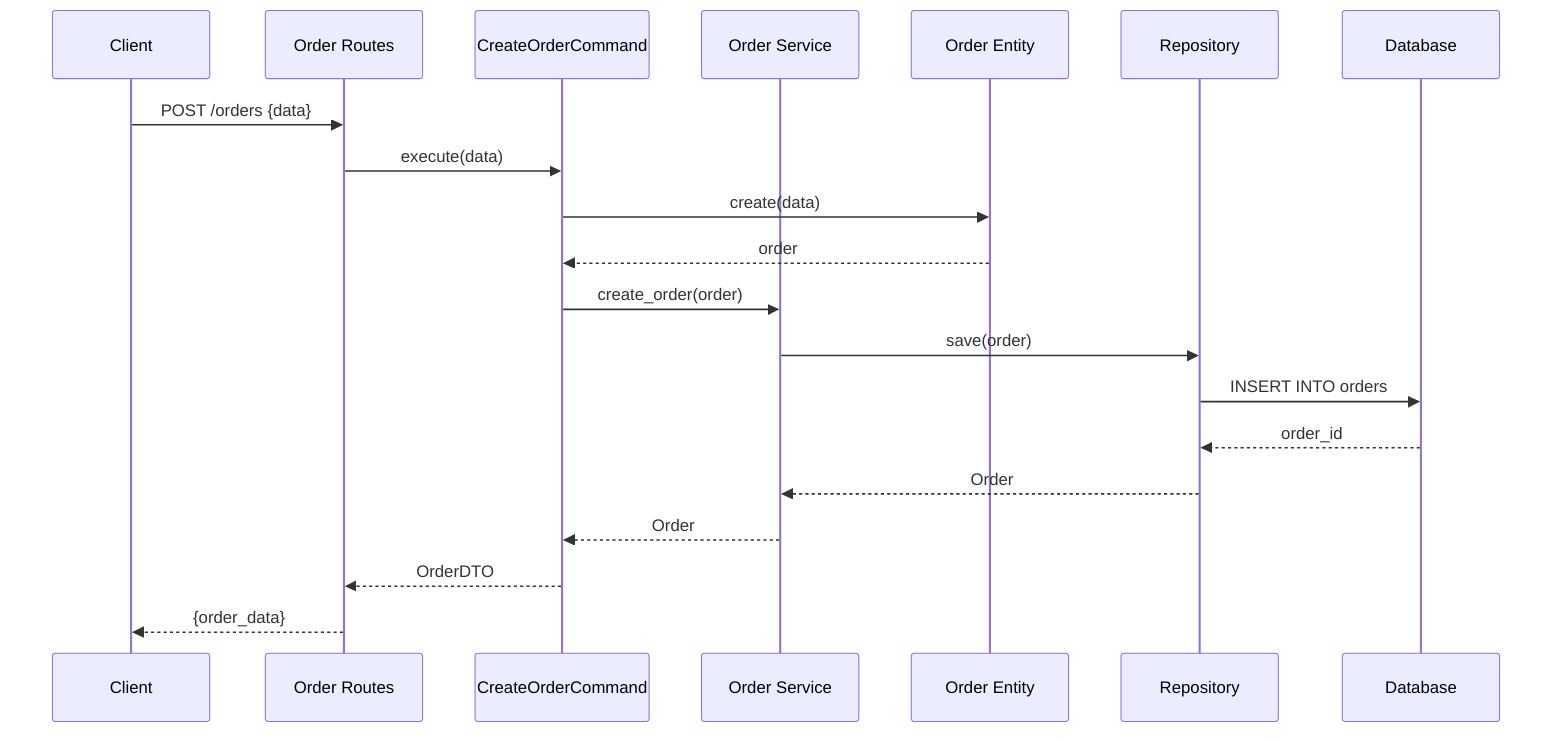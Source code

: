 sequenceDiagram
participant C as Client
participant R as Order Routes
participant CM as CreateOrderCommand
participant S as Order Service
participant E as Order Entity
participant RP as Repository
participant DB as Database

    C->>R: POST /orders {data}
    R->>CM: execute(data)
    CM->>E: create(data)
    E-->>CM: order
    CM->>S: create_order(order)
    S->>RP: save(order)
    RP->>DB: INSERT INTO orders
    DB-->>RP: order_id
    RP-->>S: Order
    S-->>CM: Order
    CM-->>R: OrderDTO
    R-->>C: {order_data}